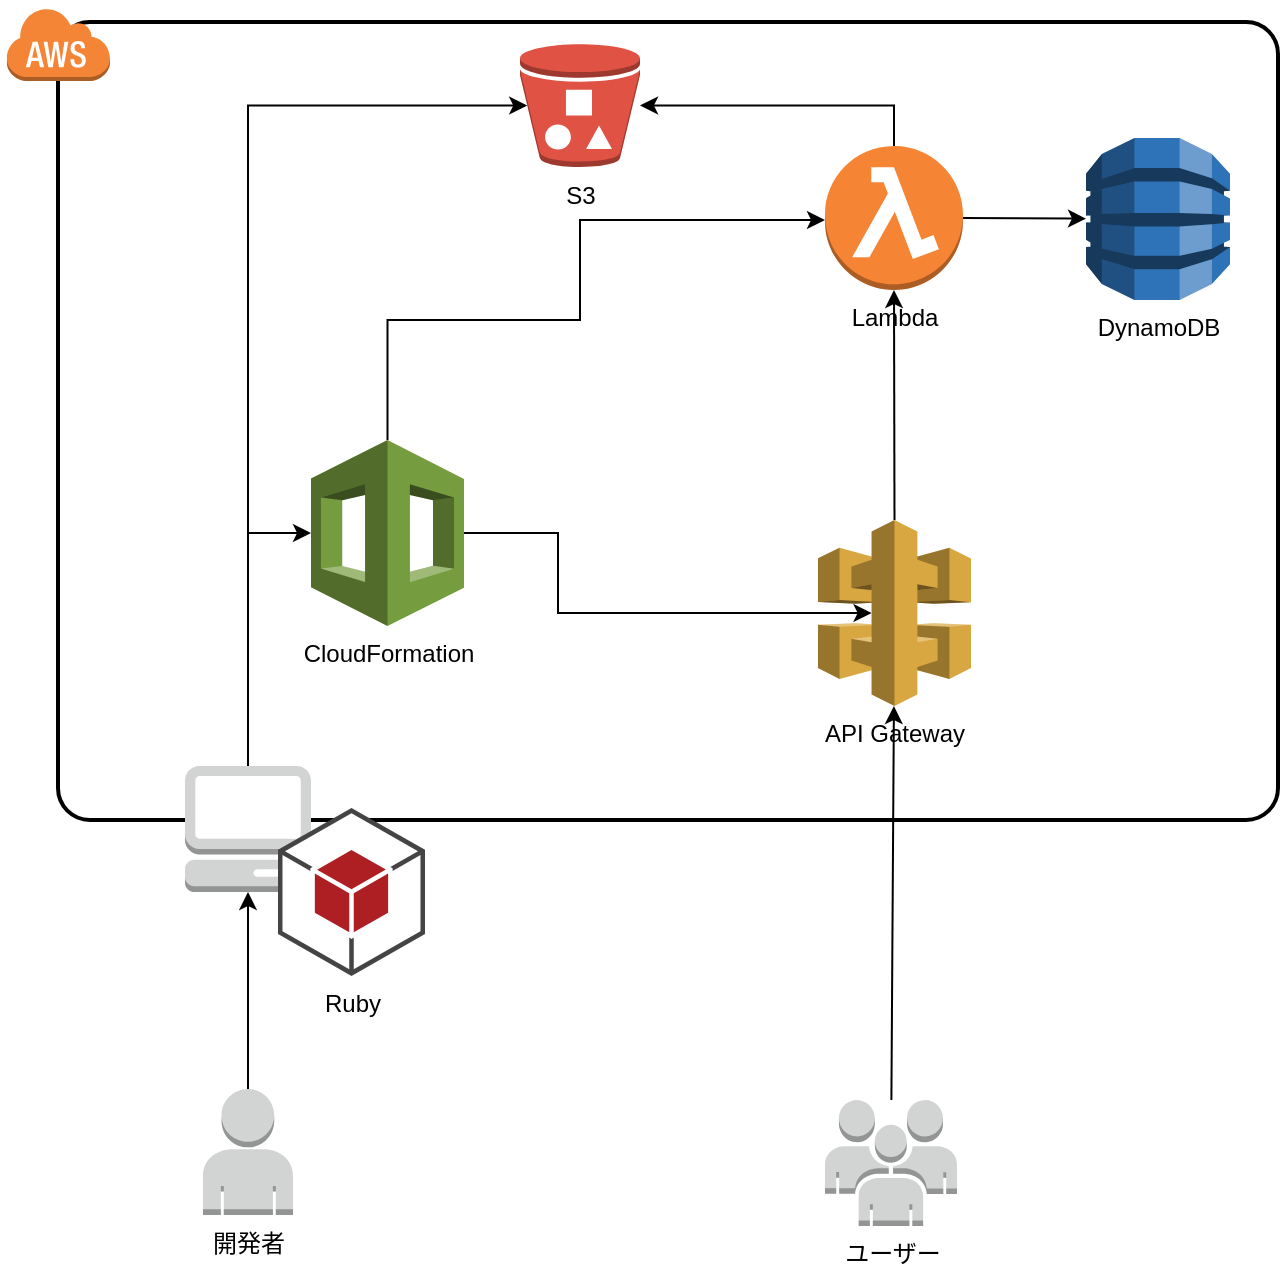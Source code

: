 <mxfile version="10.6.7" type="device"><diagram name="Page-1" id="75ae5057-2f1f-a65a-41a6-c58fb5237df7"><mxGraphModel dx="1078" dy="962" grid="1" gridSize="10" guides="1" tooltips="1" connect="1" arrows="1" fold="1" page="1" pageScale="1" pageWidth="1100" pageHeight="850" background="#ffffff" math="0" shadow="0"><root><mxCell id="0"/><mxCell id="1" parent="0"/><mxCell id="6d17579d09794128-4" value="" style="rounded=1;arcSize=4;dashed=0;strokeColor=#000000;fillColor=none;gradientColor=none;strokeWidth=2;shadow=0;comic=0;fontFamily=Verdana;fontSize=12;fontColor=#000000;html=1;" parent="1" vertex="1"><mxGeometry x="270" y="21" width="610" height="399" as="geometry"/></mxCell><mxCell id="6d17579d09794128-5" value="" style="dashed=0;html=1;shape=mxgraph.aws3.cloud;fillColor=#F58536;gradientColor=none;dashed=0;rounded=1;shadow=0;comic=0;strokeColor=#E6E6E6;strokeWidth=6;fontFamily=Verdana;fontSize=12;fontColor=#000000;" parent="1" vertex="1"><mxGeometry x="244" y="13.5" width="52" height="37" as="geometry"/></mxCell><mxCell id="hjGsAivNyLAnUpCADnDv-54" style="edgeStyle=orthogonalEdgeStyle;rounded=0;orthogonalLoop=1;jettySize=auto;html=1;exitX=0.5;exitY=0;exitDx=0;exitDy=0;exitPerimeter=0;" parent="1" source="hjGsAivNyLAnUpCADnDv-1" target="hjGsAivNyLAnUpCADnDv-9" edge="1"><mxGeometry relative="1" as="geometry"/></mxCell><mxCell id="hjGsAivNyLAnUpCADnDv-1" value="Lambda" style="outlineConnect=0;dashed=0;verticalLabelPosition=bottom;verticalAlign=top;align=center;html=1;shape=mxgraph.aws3.lambda_function;fillColor=#F58534;gradientColor=none;" parent="1" vertex="1"><mxGeometry x="653.5" y="83" width="69" height="72" as="geometry"/></mxCell><mxCell id="hjGsAivNyLAnUpCADnDv-4" value="DynamoDB" style="outlineConnect=0;dashed=0;verticalLabelPosition=bottom;verticalAlign=top;align=center;html=1;shape=mxgraph.aws3.dynamo_db;fillColor=#2E73B8;gradientColor=none;" parent="1" vertex="1"><mxGeometry x="784" y="79" width="72" height="81" as="geometry"/></mxCell><mxCell id="hjGsAivNyLAnUpCADnDv-9" value="S3" style="outlineConnect=0;dashed=0;verticalLabelPosition=bottom;verticalAlign=top;align=center;html=1;shape=mxgraph.aws3.bucket_with_objects;fillColor=#E05243;gradientColor=none;" parent="1" vertex="1"><mxGeometry x="501" y="32" width="60" height="61.5" as="geometry"/></mxCell><mxCell id="hjGsAivNyLAnUpCADnDv-42" style="edgeStyle=orthogonalEdgeStyle;rounded=0;orthogonalLoop=1;jettySize=auto;html=1;" parent="1" source="hjGsAivNyLAnUpCADnDv-10" target="hjGsAivNyLAnUpCADnDv-1" edge="1"><mxGeometry relative="1" as="geometry"><Array as="points"><mxPoint x="435" y="170"/><mxPoint x="531" y="170"/><mxPoint x="531" y="120"/></Array></mxGeometry></mxCell><mxCell id="hjGsAivNyLAnUpCADnDv-52" style="edgeStyle=orthogonalEdgeStyle;rounded=0;orthogonalLoop=1;jettySize=auto;html=1;entryX=0.35;entryY=0.5;entryDx=0;entryDy=0;entryPerimeter=0;" parent="1" source="hjGsAivNyLAnUpCADnDv-10" target="hjGsAivNyLAnUpCADnDv-11" edge="1"><mxGeometry relative="1" as="geometry"><Array as="points"><mxPoint x="520" y="277"/><mxPoint x="520" y="317"/></Array></mxGeometry></mxCell><mxCell id="hjGsAivNyLAnUpCADnDv-53" style="edgeStyle=orthogonalEdgeStyle;rounded=0;orthogonalLoop=1;jettySize=auto;html=1;entryX=0.06;entryY=0.5;entryDx=0;entryDy=0;entryPerimeter=0;exitX=0.5;exitY=0;exitDx=0;exitDy=0;exitPerimeter=0;" parent="1" source="hjGsAivNyLAnUpCADnDv-16" target="hjGsAivNyLAnUpCADnDv-9" edge="1"><mxGeometry relative="1" as="geometry"><Array as="points"><mxPoint x="365" y="63"/></Array></mxGeometry></mxCell><mxCell id="hjGsAivNyLAnUpCADnDv-10" value="CloudFormation" style="outlineConnect=0;dashed=0;verticalLabelPosition=bottom;verticalAlign=top;align=center;html=1;shape=mxgraph.aws3.cloudformation;fillColor=#759C3E;gradientColor=none;" parent="1" vertex="1"><mxGeometry x="396.5" y="230" width="76.5" height="93" as="geometry"/></mxCell><mxCell id="hjGsAivNyLAnUpCADnDv-11" value="API Gateway&lt;br&gt;" style="outlineConnect=0;dashed=0;verticalLabelPosition=bottom;verticalAlign=top;align=center;html=1;shape=mxgraph.aws3.api_gateway;fillColor=#D9A741;gradientColor=none;" parent="1" vertex="1"><mxGeometry x="650" y="270" width="76.5" height="93" as="geometry"/></mxCell><mxCell id="hjGsAivNyLAnUpCADnDv-13" value="ユーザー" style="outlineConnect=0;dashed=0;verticalLabelPosition=bottom;verticalAlign=top;align=center;html=1;shape=mxgraph.aws3.users;fillColor=#D2D3D3;gradientColor=none;" parent="1" vertex="1"><mxGeometry x="653.5" y="560" width="66" height="63" as="geometry"/></mxCell><mxCell id="hjGsAivNyLAnUpCADnDv-44" style="edgeStyle=orthogonalEdgeStyle;rounded=0;orthogonalLoop=1;jettySize=auto;html=1;entryX=0;entryY=0.5;entryDx=0;entryDy=0;entryPerimeter=0;exitX=0.5;exitY=0;exitDx=0;exitDy=0;exitPerimeter=0;" parent="1" source="hjGsAivNyLAnUpCADnDv-16" target="hjGsAivNyLAnUpCADnDv-10" edge="1"><mxGeometry relative="1" as="geometry"/></mxCell><mxCell id="hjGsAivNyLAnUpCADnDv-16" value="" style="outlineConnect=0;dashed=0;verticalLabelPosition=bottom;verticalAlign=top;align=center;html=1;shape=mxgraph.aws3.management_console;fillColor=#D2D3D3;gradientColor=none;" parent="1" vertex="1"><mxGeometry x="333.5" y="393" width="63" height="63" as="geometry"/></mxCell><mxCell id="hjGsAivNyLAnUpCADnDv-50" style="edgeStyle=orthogonalEdgeStyle;rounded=0;orthogonalLoop=1;jettySize=auto;html=1;" parent="1" source="hjGsAivNyLAnUpCADnDv-17" target="hjGsAivNyLAnUpCADnDv-16" edge="1"><mxGeometry relative="1" as="geometry"/></mxCell><mxCell id="hjGsAivNyLAnUpCADnDv-17" value="開発者" style="outlineConnect=0;dashed=0;verticalLabelPosition=bottom;verticalAlign=top;align=center;html=1;shape=mxgraph.aws3.user;fillColor=#D2D3D3;gradientColor=none;" parent="1" vertex="1"><mxGeometry x="342.5" y="554.5" width="45" height="63" as="geometry"/></mxCell><mxCell id="hjGsAivNyLAnUpCADnDv-21" value="" style="endArrow=classic;html=1;" parent="1" source="hjGsAivNyLAnUpCADnDv-13" target="hjGsAivNyLAnUpCADnDv-11" edge="1"><mxGeometry width="50" height="50" relative="1" as="geometry"><mxPoint x="688" y="335" as="sourcePoint"/><mxPoint x="700.917" y="409" as="targetPoint"/></mxGeometry></mxCell><mxCell id="hjGsAivNyLAnUpCADnDv-22" value="" style="endArrow=classic;html=1;exitX=0.5;exitY=0;exitDx=0;exitDy=0;exitPerimeter=0;entryX=0.5;entryY=1;entryDx=0;entryDy=0;entryPerimeter=0;" parent="1" source="hjGsAivNyLAnUpCADnDv-11" target="hjGsAivNyLAnUpCADnDv-1" edge="1"><mxGeometry width="50" height="50" relative="1" as="geometry"><mxPoint x="772.5" y="165" as="sourcePoint"/><mxPoint x="770.884" y="119" as="targetPoint"/></mxGeometry></mxCell><mxCell id="hjGsAivNyLAnUpCADnDv-23" value="" style="endArrow=classic;html=1;exitX=1;exitY=0.5;exitDx=0;exitDy=0;exitPerimeter=0;" parent="1" source="hjGsAivNyLAnUpCADnDv-1" target="hjGsAivNyLAnUpCADnDv-4" edge="1"><mxGeometry width="50" height="50" relative="1" as="geometry"><mxPoint x="779" y="205.5" as="sourcePoint"/><mxPoint x="694" y="165.5" as="targetPoint"/></mxGeometry></mxCell><mxCell id="JMTvmeHy7uYT-mE7YT3G-1" value="Ruby" style="outlineConnect=0;dashed=0;verticalLabelPosition=bottom;verticalAlign=top;align=center;html=1;shape=mxgraph.aws3.android;fillColor=#AE1F23;gradientColor=none;" parent="1" vertex="1"><mxGeometry x="380" y="414" width="73.5" height="84" as="geometry"/></mxCell></root></mxGraphModel></diagram></mxfile>
